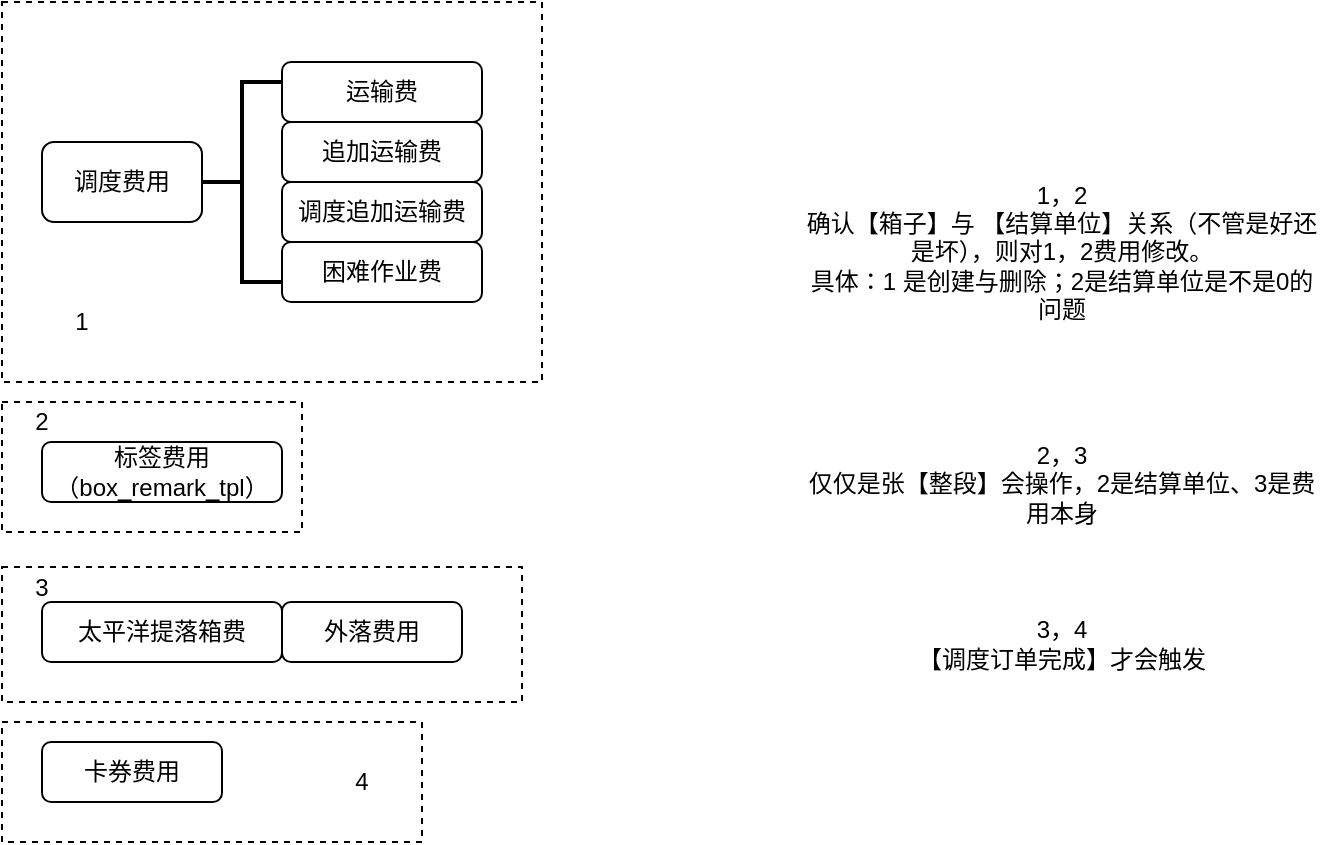 <mxfile version="15.2.1" type="github">
  <diagram id="6YA5LQFUYau8LGqxRG-R" name="第 1 页">
    <mxGraphModel dx="1481" dy="848" grid="1" gridSize="10" guides="1" tooltips="1" connect="1" arrows="1" fold="1" page="1" pageScale="1" pageWidth="827" pageHeight="1169" math="0" shadow="0">
      <root>
        <mxCell id="0" />
        <mxCell id="1" parent="0" />
        <mxCell id="dJ32fe9MCPp1KMu2VFIl-13" value="" style="rounded=0;whiteSpace=wrap;html=1;fillColor=none;dashed=1;" vertex="1" parent="1">
          <mxGeometry x="90" y="130" width="270" height="190" as="geometry" />
        </mxCell>
        <mxCell id="dJ32fe9MCPp1KMu2VFIl-6" value="标签费用（box_remark_tpl）" style="rounded=1;whiteSpace=wrap;html=1;" vertex="1" parent="1">
          <mxGeometry x="110" y="350" width="120" height="30" as="geometry" />
        </mxCell>
        <mxCell id="dJ32fe9MCPp1KMu2VFIl-9" value="卡券费用" style="rounded=1;whiteSpace=wrap;html=1;" vertex="1" parent="1">
          <mxGeometry x="110" y="500" width="90" height="30" as="geometry" />
        </mxCell>
        <mxCell id="dJ32fe9MCPp1KMu2VFIl-11" value="" style="group" vertex="1" connectable="0" parent="1">
          <mxGeometry x="110" y="430" width="210" height="30" as="geometry" />
        </mxCell>
        <mxCell id="dJ32fe9MCPp1KMu2VFIl-7" value="太平洋提落箱费" style="rounded=1;whiteSpace=wrap;html=1;" vertex="1" parent="dJ32fe9MCPp1KMu2VFIl-11">
          <mxGeometry width="120" height="30" as="geometry" />
        </mxCell>
        <mxCell id="dJ32fe9MCPp1KMu2VFIl-8" value="外落费用" style="rounded=1;whiteSpace=wrap;html=1;" vertex="1" parent="dJ32fe9MCPp1KMu2VFIl-11">
          <mxGeometry x="120" width="90" height="30" as="geometry" />
        </mxCell>
        <mxCell id="dJ32fe9MCPp1KMu2VFIl-12" value="" style="group" vertex="1" connectable="0" parent="1">
          <mxGeometry x="110" y="160" width="220" height="120" as="geometry" />
        </mxCell>
        <mxCell id="dJ32fe9MCPp1KMu2VFIl-1" value="调度费用" style="rounded=1;whiteSpace=wrap;html=1;" vertex="1" parent="dJ32fe9MCPp1KMu2VFIl-12">
          <mxGeometry y="40" width="80" height="40" as="geometry" />
        </mxCell>
        <mxCell id="dJ32fe9MCPp1KMu2VFIl-2" value="运输费" style="rounded=1;whiteSpace=wrap;html=1;" vertex="1" parent="dJ32fe9MCPp1KMu2VFIl-12">
          <mxGeometry x="120" width="100" height="30" as="geometry" />
        </mxCell>
        <mxCell id="dJ32fe9MCPp1KMu2VFIl-3" value="追加运输费" style="rounded=1;whiteSpace=wrap;html=1;" vertex="1" parent="dJ32fe9MCPp1KMu2VFIl-12">
          <mxGeometry x="120" y="30" width="100" height="30" as="geometry" />
        </mxCell>
        <mxCell id="dJ32fe9MCPp1KMu2VFIl-4" value="调度追加运输费" style="rounded=1;whiteSpace=wrap;html=1;" vertex="1" parent="dJ32fe9MCPp1KMu2VFIl-12">
          <mxGeometry x="120" y="60" width="100" height="30" as="geometry" />
        </mxCell>
        <mxCell id="dJ32fe9MCPp1KMu2VFIl-5" value="困难作业费" style="rounded=1;whiteSpace=wrap;html=1;" vertex="1" parent="dJ32fe9MCPp1KMu2VFIl-12">
          <mxGeometry x="120" y="90" width="100" height="30" as="geometry" />
        </mxCell>
        <mxCell id="dJ32fe9MCPp1KMu2VFIl-10" value="" style="strokeWidth=2;html=1;shape=mxgraph.flowchart.annotation_2;align=left;labelPosition=right;pointerEvents=1;" vertex="1" parent="dJ32fe9MCPp1KMu2VFIl-12">
          <mxGeometry x="80" y="10" width="40" height="100" as="geometry" />
        </mxCell>
        <mxCell id="dJ32fe9MCPp1KMu2VFIl-14" value="" style="rounded=0;whiteSpace=wrap;html=1;fillColor=none;dashed=1;" vertex="1" parent="1">
          <mxGeometry x="90" y="330" width="150" height="65" as="geometry" />
        </mxCell>
        <mxCell id="dJ32fe9MCPp1KMu2VFIl-15" value="" style="rounded=0;whiteSpace=wrap;html=1;fillColor=none;dashed=1;" vertex="1" parent="1">
          <mxGeometry x="90" y="412.5" width="260" height="67.5" as="geometry" />
        </mxCell>
        <mxCell id="dJ32fe9MCPp1KMu2VFIl-16" value="" style="rounded=0;whiteSpace=wrap;html=1;fillColor=none;dashed=1;" vertex="1" parent="1">
          <mxGeometry x="90" y="490" width="210" height="60" as="geometry" />
        </mxCell>
        <mxCell id="dJ32fe9MCPp1KMu2VFIl-17" value="1" style="text;html=1;strokeColor=none;fillColor=none;align=center;verticalAlign=middle;whiteSpace=wrap;rounded=0;dashed=1;" vertex="1" parent="1">
          <mxGeometry x="110" y="280" width="40" height="20" as="geometry" />
        </mxCell>
        <mxCell id="dJ32fe9MCPp1KMu2VFIl-18" value="2" style="text;html=1;strokeColor=none;fillColor=none;align=center;verticalAlign=middle;whiteSpace=wrap;rounded=0;dashed=1;" vertex="1" parent="1">
          <mxGeometry x="90" y="330" width="40" height="20" as="geometry" />
        </mxCell>
        <mxCell id="dJ32fe9MCPp1KMu2VFIl-19" value="3" style="text;html=1;strokeColor=none;fillColor=none;align=center;verticalAlign=middle;whiteSpace=wrap;rounded=0;dashed=1;" vertex="1" parent="1">
          <mxGeometry x="90" y="412.5" width="40" height="20" as="geometry" />
        </mxCell>
        <mxCell id="dJ32fe9MCPp1KMu2VFIl-20" value="4" style="text;html=1;strokeColor=none;fillColor=none;align=center;verticalAlign=middle;whiteSpace=wrap;rounded=0;dashed=1;" vertex="1" parent="1">
          <mxGeometry x="250" y="510" width="40" height="20" as="geometry" />
        </mxCell>
        <mxCell id="dJ32fe9MCPp1KMu2VFIl-21" value="1，2&lt;br&gt;确认【箱子】与 【结算单位】关系（不管是好还是坏），则对1，2费用修改。&lt;br&gt;具体：1 是创建与删除；2是结算单位是不是0的问题" style="text;html=1;strokeColor=none;fillColor=none;align=center;verticalAlign=middle;whiteSpace=wrap;rounded=0;dashed=1;" vertex="1" parent="1">
          <mxGeometry x="490" y="210" width="260" height="90" as="geometry" />
        </mxCell>
        <mxCell id="dJ32fe9MCPp1KMu2VFIl-22" value="2，3&lt;br&gt;仅仅是张【整段】会操作，2是结算单位、3是费用本身" style="text;html=1;strokeColor=none;fillColor=none;align=center;verticalAlign=middle;whiteSpace=wrap;rounded=0;dashed=1;" vertex="1" parent="1">
          <mxGeometry x="490" y="342.5" width="260" height="57.5" as="geometry" />
        </mxCell>
        <mxCell id="dJ32fe9MCPp1KMu2VFIl-23" value="3，4&lt;br&gt;【调度订单完成】才会触发" style="text;html=1;strokeColor=none;fillColor=none;align=center;verticalAlign=middle;whiteSpace=wrap;rounded=0;dashed=1;" vertex="1" parent="1">
          <mxGeometry x="490" y="422.5" width="260" height="57.5" as="geometry" />
        </mxCell>
      </root>
    </mxGraphModel>
  </diagram>
</mxfile>
